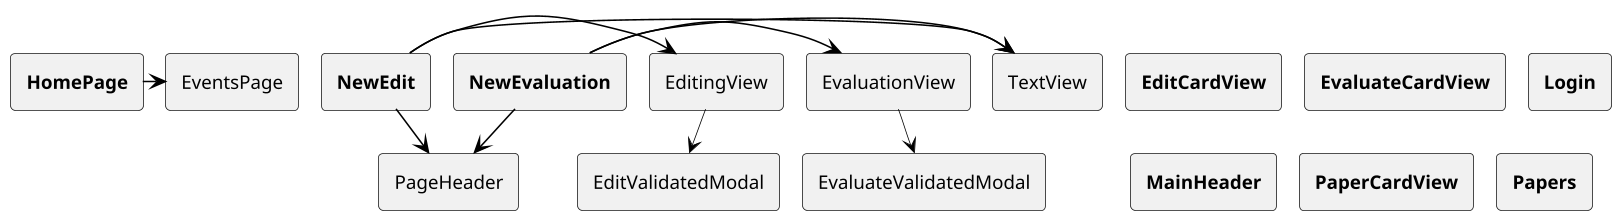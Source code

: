 @startuml

scale max 1920 width
top to bottom direction

skinparam nodesep 14
skinparam ranksep 28
skinparam monochrome true
skinparam shadowing false
skinparam defaultFontName Tahoma
skinparam defaultFontSize 12
skinparam roundCorner 6
skinparam dpi 150
skinparam arrowColor black
skinparam arrowThickness 0.5
skinparam packageTitleAlignment left

' oval
skinparam usecase {
  borderThickness 0.5
}

' rectangle
skinparam rectangle {
  borderThickness 0.5
}

' component
skinparam component {
  borderThickness 1
}


rectangle "<b>EditCardView</b>" as _EditCardView
rectangle "EditingView" as _EditingView
rectangle "EditValidatedModal" as _EditValidatedModal
rectangle "<b>EvaluateCardView</b>" as _EvaluateCardView
rectangle "EvaluateValidatedModal" as _EvaluateValidatedModal
rectangle "EvaluationView" as _EvaluationView
rectangle "EventsPage" as _EventsPage
rectangle "<b>HomePage</b>" as _HomePage
rectangle "<b>Login</b>" as _Login
rectangle "<b>MainHeader</b>" as _MainHeader
rectangle "<b>NewEdit</b>" as _NewEdit
rectangle "<b>NewEvaluation</b>" as _NewEvaluation
rectangle "PageHeader" as _PageHeader
rectangle "<b>PaperCardView</b>" as _PaperCardView
rectangle "<b>Papers</b>" as _Papers
rectangle "TextView" as _TextView


_EditingView --> _EditValidatedModal
_EvaluationView --> _EvaluateValidatedModal
_HomePage -[thickness=1]> _EventsPage
_NewEdit -[thickness=1]> _EditingView
_NewEdit --[thickness=1]> _PageHeader
_NewEdit -[thickness=1]> _TextView
_NewEvaluation -[thickness=1]> _EvaluationView
_NewEvaluation --[thickness=1]> _PageHeader
_NewEvaluation -[thickness=1]> _TextView

@enduml

' View and edit on https://arkit.pro